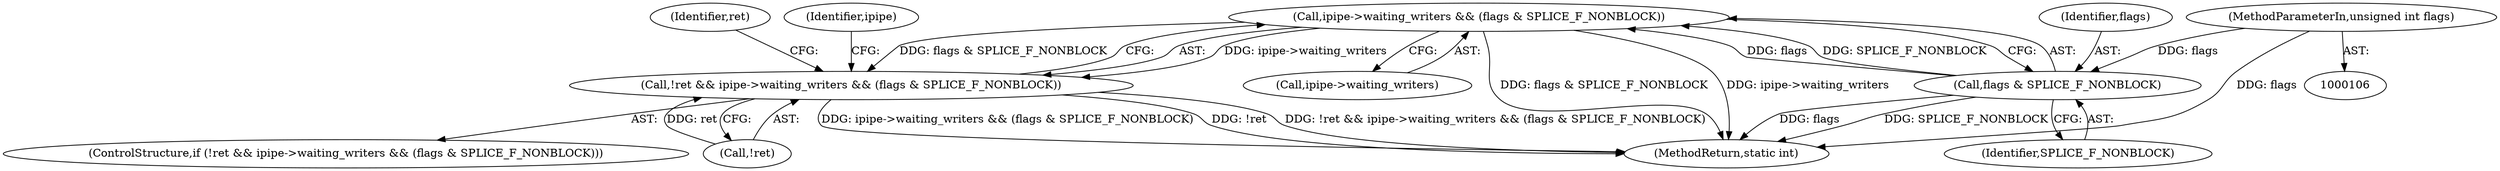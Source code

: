 digraph "0_linux_6b3a707736301c2128ca85ce85fb13f60b5e350a_1@API" {
"1000259" [label="(Call,ipipe->waiting_writers && (flags & SPLICE_F_NONBLOCK))"];
"1000263" [label="(Call,flags & SPLICE_F_NONBLOCK)"];
"1000110" [label="(MethodParameterIn,unsigned int flags)"];
"1000256" [label="(Call,!ret && ipipe->waiting_writers && (flags & SPLICE_F_NONBLOCK))"];
"1000271" [label="(Identifier,ipipe)"];
"1000259" [label="(Call,ipipe->waiting_writers && (flags & SPLICE_F_NONBLOCK))"];
"1000263" [label="(Call,flags & SPLICE_F_NONBLOCK)"];
"1000282" [label="(MethodReturn,static int)"];
"1000256" [label="(Call,!ret && ipipe->waiting_writers && (flags & SPLICE_F_NONBLOCK))"];
"1000110" [label="(MethodParameterIn,unsigned int flags)"];
"1000260" [label="(Call,ipipe->waiting_writers)"];
"1000267" [label="(Identifier,ret)"];
"1000265" [label="(Identifier,SPLICE_F_NONBLOCK)"];
"1000257" [label="(Call,!ret)"];
"1000264" [label="(Identifier,flags)"];
"1000255" [label="(ControlStructure,if (!ret && ipipe->waiting_writers && (flags & SPLICE_F_NONBLOCK)))"];
"1000259" -> "1000256"  [label="AST: "];
"1000259" -> "1000260"  [label="CFG: "];
"1000259" -> "1000263"  [label="CFG: "];
"1000260" -> "1000259"  [label="AST: "];
"1000263" -> "1000259"  [label="AST: "];
"1000256" -> "1000259"  [label="CFG: "];
"1000259" -> "1000282"  [label="DDG: ipipe->waiting_writers"];
"1000259" -> "1000282"  [label="DDG: flags & SPLICE_F_NONBLOCK"];
"1000259" -> "1000256"  [label="DDG: ipipe->waiting_writers"];
"1000259" -> "1000256"  [label="DDG: flags & SPLICE_F_NONBLOCK"];
"1000263" -> "1000259"  [label="DDG: flags"];
"1000263" -> "1000259"  [label="DDG: SPLICE_F_NONBLOCK"];
"1000263" -> "1000265"  [label="CFG: "];
"1000264" -> "1000263"  [label="AST: "];
"1000265" -> "1000263"  [label="AST: "];
"1000263" -> "1000282"  [label="DDG: SPLICE_F_NONBLOCK"];
"1000263" -> "1000282"  [label="DDG: flags"];
"1000110" -> "1000263"  [label="DDG: flags"];
"1000110" -> "1000106"  [label="AST: "];
"1000110" -> "1000282"  [label="DDG: flags"];
"1000256" -> "1000255"  [label="AST: "];
"1000256" -> "1000257"  [label="CFG: "];
"1000257" -> "1000256"  [label="AST: "];
"1000267" -> "1000256"  [label="CFG: "];
"1000271" -> "1000256"  [label="CFG: "];
"1000256" -> "1000282"  [label="DDG: ipipe->waiting_writers && (flags & SPLICE_F_NONBLOCK)"];
"1000256" -> "1000282"  [label="DDG: !ret"];
"1000256" -> "1000282"  [label="DDG: !ret && ipipe->waiting_writers && (flags & SPLICE_F_NONBLOCK)"];
"1000257" -> "1000256"  [label="DDG: ret"];
}

